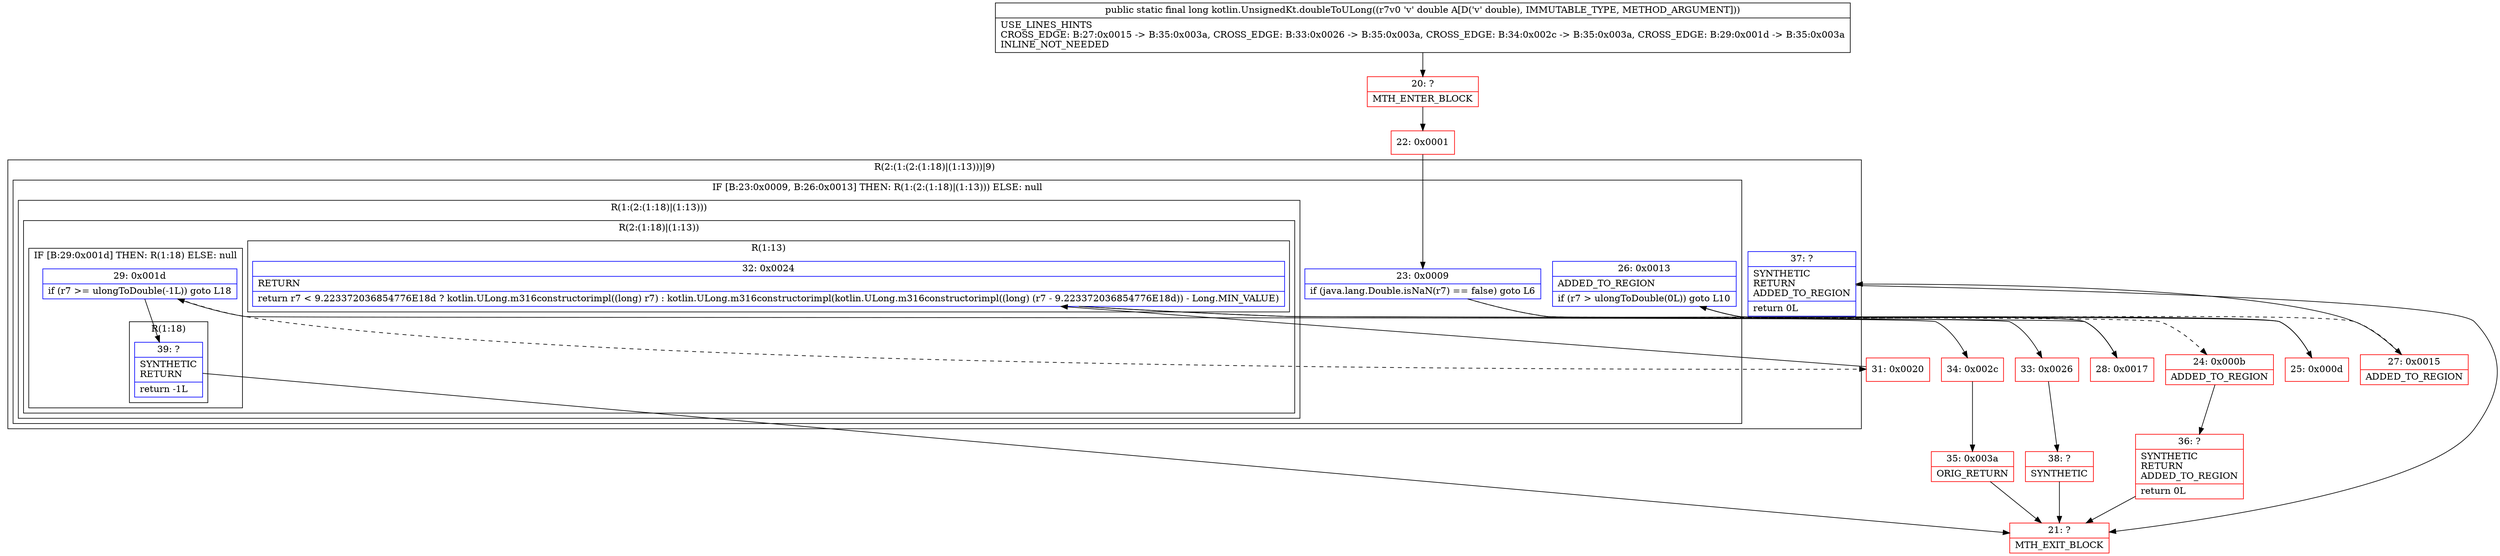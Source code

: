 digraph "CFG forkotlin.UnsignedKt.doubleToULong(D)J" {
subgraph cluster_Region_665072967 {
label = "R(2:(1:(2:(1:18)|(1:13)))|9)";
node [shape=record,color=blue];
subgraph cluster_IfRegion_1270482781 {
label = "IF [B:23:0x0009, B:26:0x0013] THEN: R(1:(2:(1:18)|(1:13))) ELSE: null";
node [shape=record,color=blue];
Node_23 [shape=record,label="{23\:\ 0x0009|if (java.lang.Double.isNaN(r7) == false) goto L6\l}"];
Node_26 [shape=record,label="{26\:\ 0x0013|ADDED_TO_REGION\l|if (r7 \> ulongToDouble(0L)) goto L10\l}"];
subgraph cluster_Region_2142287139 {
label = "R(1:(2:(1:18)|(1:13)))";
node [shape=record,color=blue];
subgraph cluster_Region_1160490729 {
label = "R(2:(1:18)|(1:13))";
node [shape=record,color=blue];
subgraph cluster_IfRegion_1134798086 {
label = "IF [B:29:0x001d] THEN: R(1:18) ELSE: null";
node [shape=record,color=blue];
Node_29 [shape=record,label="{29\:\ 0x001d|if (r7 \>= ulongToDouble(\-1L)) goto L18\l}"];
subgraph cluster_Region_1488507584 {
label = "R(1:18)";
node [shape=record,color=blue];
Node_39 [shape=record,label="{39\:\ ?|SYNTHETIC\lRETURN\l|return \-1L\l}"];
}
}
subgraph cluster_Region_576417113 {
label = "R(1:13)";
node [shape=record,color=blue];
Node_32 [shape=record,label="{32\:\ 0x0024|RETURN\l|return r7 \< 9.223372036854776E18d ? kotlin.ULong.m316constructorimpl((long) r7) : kotlin.ULong.m316constructorimpl(kotlin.ULong.m316constructorimpl((long) (r7 \- 9.223372036854776E18d)) \- Long.MIN_VALUE)\l}"];
}
}
}
}
Node_37 [shape=record,label="{37\:\ ?|SYNTHETIC\lRETURN\lADDED_TO_REGION\l|return 0L\l}"];
}
Node_20 [shape=record,color=red,label="{20\:\ ?|MTH_ENTER_BLOCK\l}"];
Node_22 [shape=record,color=red,label="{22\:\ 0x0001}"];
Node_24 [shape=record,color=red,label="{24\:\ 0x000b|ADDED_TO_REGION\l}"];
Node_36 [shape=record,color=red,label="{36\:\ ?|SYNTHETIC\lRETURN\lADDED_TO_REGION\l|return 0L\l}"];
Node_21 [shape=record,color=red,label="{21\:\ ?|MTH_EXIT_BLOCK\l}"];
Node_25 [shape=record,color=red,label="{25\:\ 0x000d}"];
Node_27 [shape=record,color=red,label="{27\:\ 0x0015|ADDED_TO_REGION\l}"];
Node_28 [shape=record,color=red,label="{28\:\ 0x0017}"];
Node_31 [shape=record,color=red,label="{31\:\ 0x0020}"];
Node_33 [shape=record,color=red,label="{33\:\ 0x0026}"];
Node_38 [shape=record,color=red,label="{38\:\ ?|SYNTHETIC\l}"];
Node_34 [shape=record,color=red,label="{34\:\ 0x002c}"];
Node_35 [shape=record,color=red,label="{35\:\ 0x003a|ORIG_RETURN\l}"];
MethodNode[shape=record,label="{public static final long kotlin.UnsignedKt.doubleToULong((r7v0 'v' double A[D('v' double), IMMUTABLE_TYPE, METHOD_ARGUMENT]))  | USE_LINES_HINTS\lCROSS_EDGE: B:27:0x0015 \-\> B:35:0x003a, CROSS_EDGE: B:33:0x0026 \-\> B:35:0x003a, CROSS_EDGE: B:34:0x002c \-\> B:35:0x003a, CROSS_EDGE: B:29:0x001d \-\> B:35:0x003a\lINLINE_NOT_NEEDED\l}"];
MethodNode -> Node_20;Node_23 -> Node_24[style=dashed];
Node_23 -> Node_25;
Node_26 -> Node_27[style=dashed];
Node_26 -> Node_28;
Node_29 -> Node_31[style=dashed];
Node_29 -> Node_39;
Node_39 -> Node_21;
Node_32 -> Node_33;
Node_32 -> Node_34;
Node_37 -> Node_21;
Node_20 -> Node_22;
Node_22 -> Node_23;
Node_24 -> Node_36;
Node_36 -> Node_21;
Node_25 -> Node_26;
Node_27 -> Node_37;
Node_28 -> Node_29;
Node_31 -> Node_32;
Node_33 -> Node_38;
Node_38 -> Node_21;
Node_34 -> Node_35;
Node_35 -> Node_21;
}

